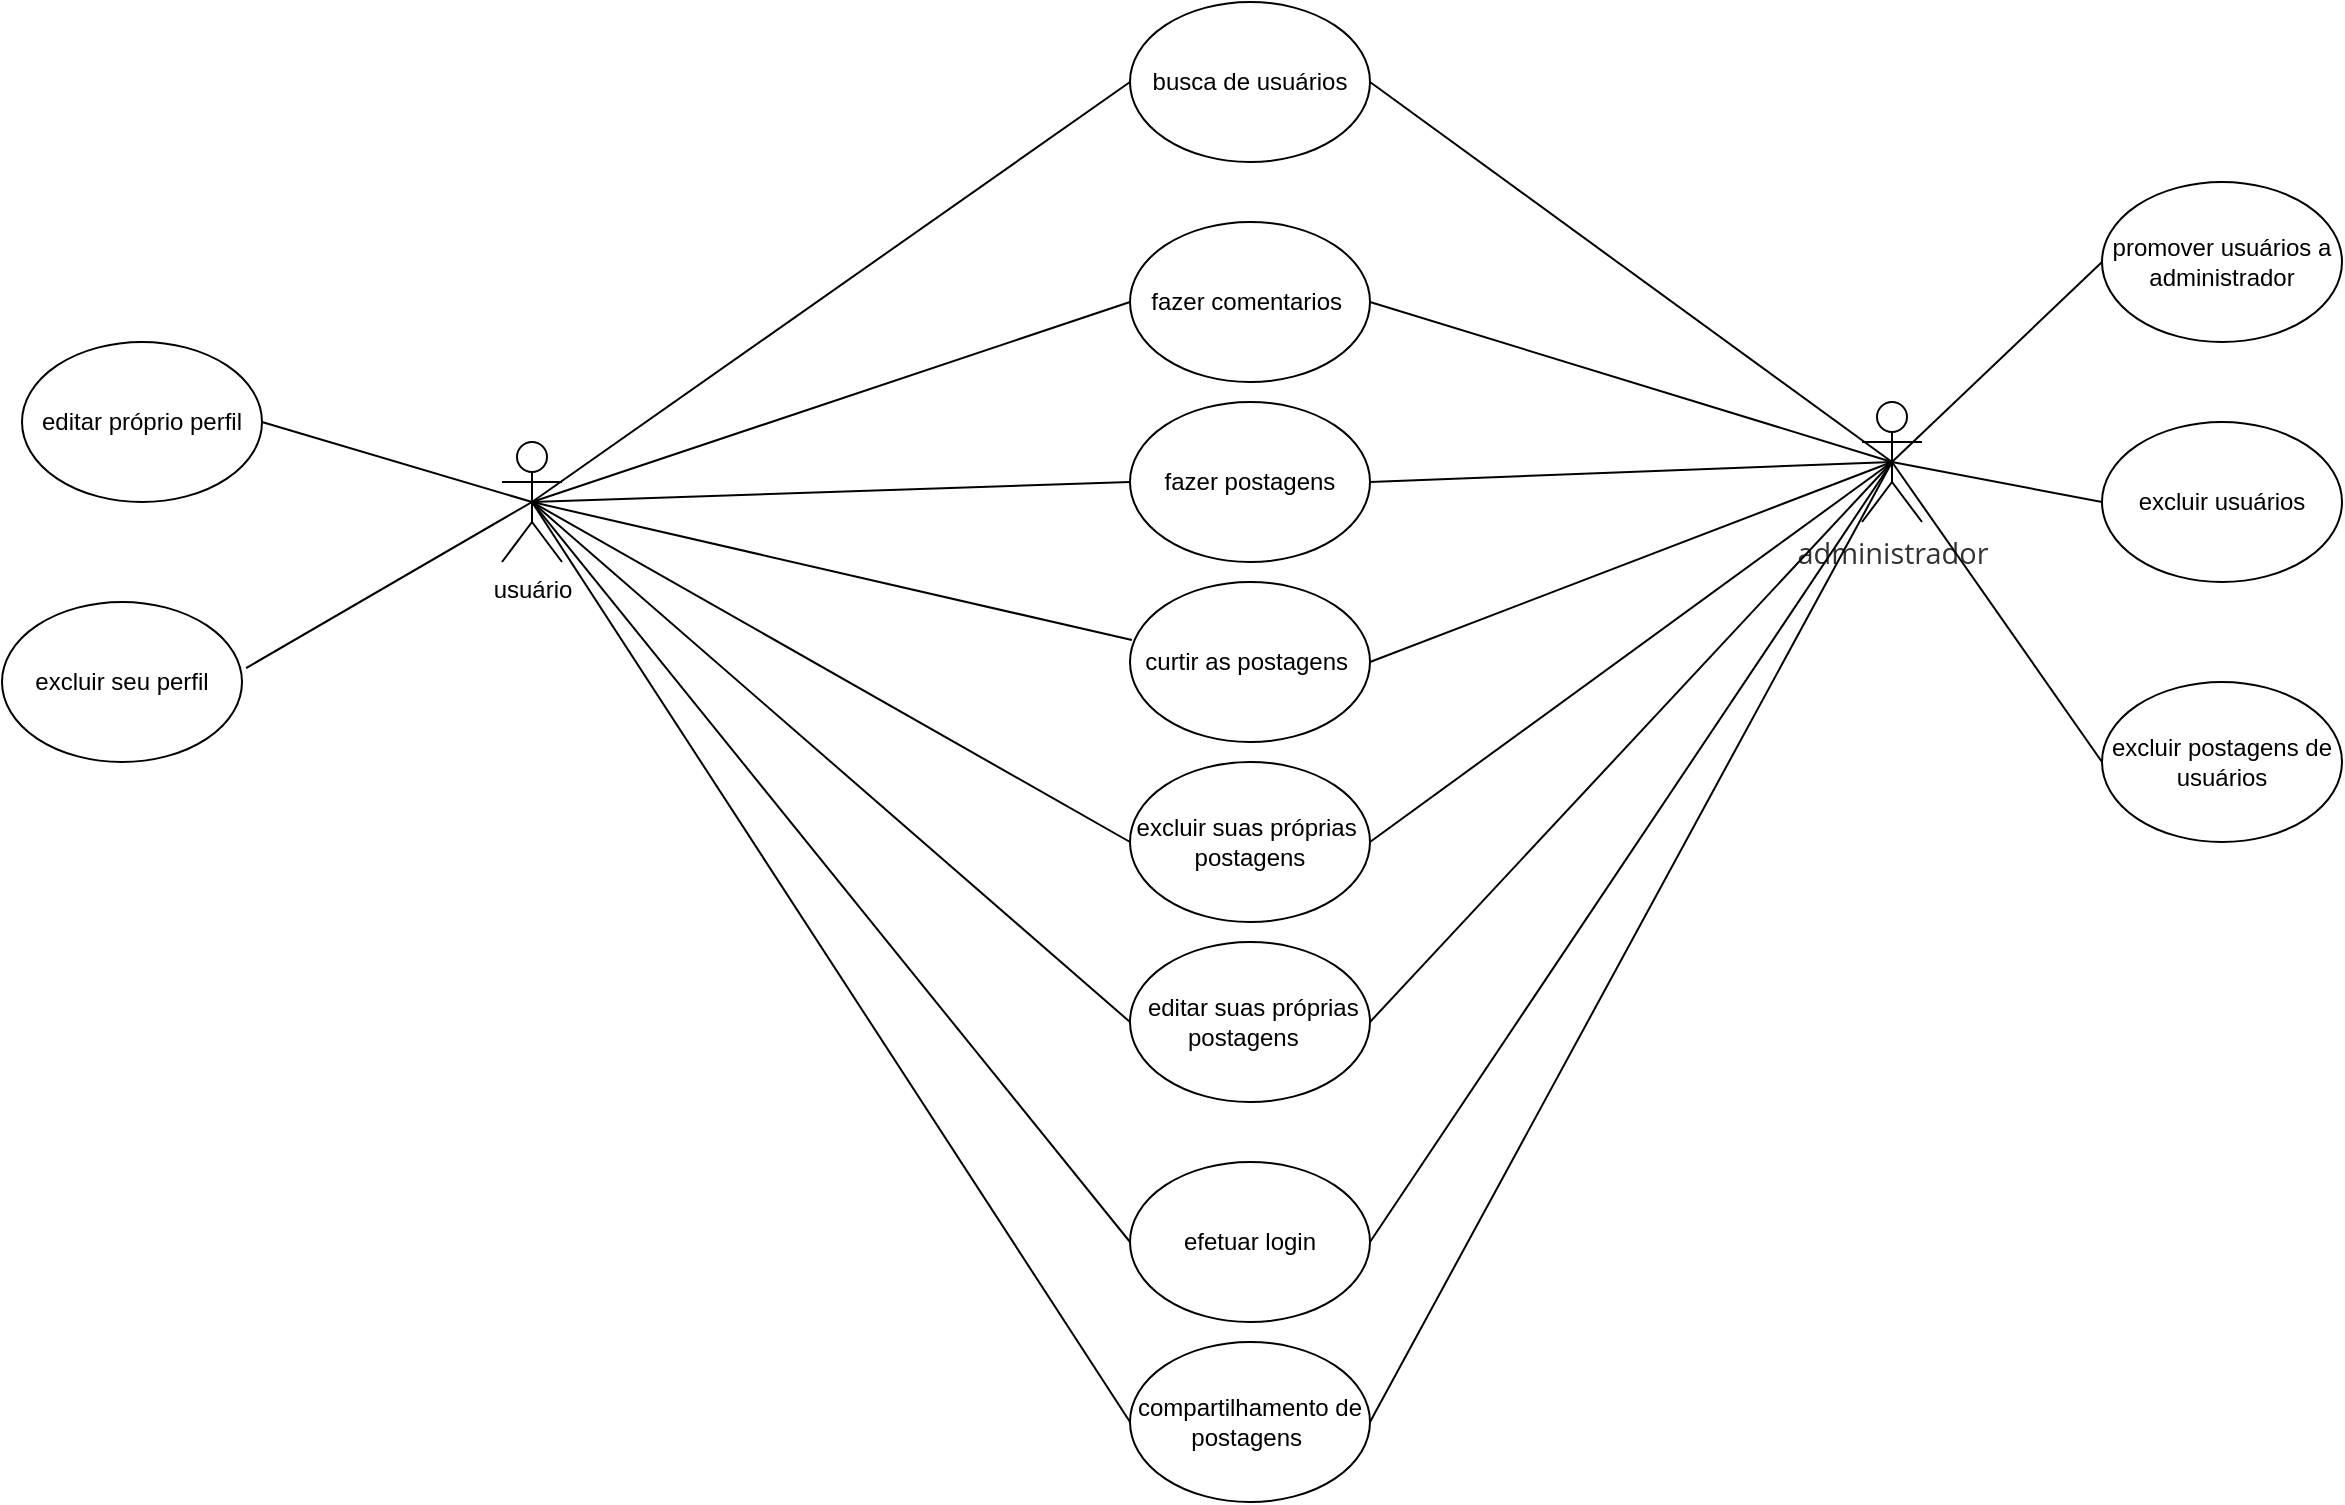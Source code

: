 <mxfile version="15.7.3" type="device"><diagram id="JbNTjwWWxFnjY8wktX--" name="Page-1"><mxGraphModel dx="2208" dy="833" grid="1" gridSize="10" guides="1" tooltips="1" connect="1" arrows="1" fold="1" page="1" pageScale="1" pageWidth="827" pageHeight="1169" math="0" shadow="0"><root><mxCell id="0"/><mxCell id="1" parent="0"/><mxCell id="-sllGBxUj46gNttn7v6H-1" value="usuário" style="shape=umlActor;verticalLabelPosition=bottom;verticalAlign=top;html=1;outlineConnect=0;" vertex="1" parent="1"><mxGeometry x="40" y="370" width="30" height="60" as="geometry"/></mxCell><mxCell id="-sllGBxUj46gNttn7v6H-2" value="&lt;span style=&quot;color: rgb(51 , 51 , 51) ; font-family: &amp;#34;open sans&amp;#34; , sans-serif ; font-size: 14.44px ; text-align: left ; background-color: rgb(255 , 255 , 255)&quot;&gt;administrador&lt;/span&gt;" style="shape=umlActor;verticalLabelPosition=bottom;verticalAlign=top;html=1;outlineConnect=0;" vertex="1" parent="1"><mxGeometry x="720" y="350" width="30" height="60" as="geometry"/></mxCell><mxCell id="-sllGBxUj46gNttn7v6H-5" value="&lt;span&gt;&amp;nbsp;editar suas próprias postagens&amp;nbsp;&amp;nbsp;&lt;/span&gt;" style="ellipse;whiteSpace=wrap;html=1;" vertex="1" parent="1"><mxGeometry x="354" y="620" width="120" height="80" as="geometry"/></mxCell><mxCell id="-sllGBxUj46gNttn7v6H-6" value="excluir suas próprias&amp;nbsp; postagens" style="ellipse;whiteSpace=wrap;html=1;" vertex="1" parent="1"><mxGeometry x="354" y="530" width="120" height="80" as="geometry"/></mxCell><mxCell id="-sllGBxUj46gNttn7v6H-7" value="editar próprio perfil" style="ellipse;whiteSpace=wrap;html=1;" vertex="1" parent="1"><mxGeometry x="-200" y="320" width="120" height="80" as="geometry"/></mxCell><mxCell id="-sllGBxUj46gNttn7v6H-9" value="promover usuários a administrador" style="ellipse;whiteSpace=wrap;html=1;" vertex="1" parent="1"><mxGeometry x="840" y="240" width="120" height="80" as="geometry"/></mxCell><mxCell id="-sllGBxUj46gNttn7v6H-10" value="fazer postagens" style="ellipse;whiteSpace=wrap;html=1;" vertex="1" parent="1"><mxGeometry x="354" y="350" width="120" height="80" as="geometry"/></mxCell><mxCell id="-sllGBxUj46gNttn7v6H-11" value="excluir usuários" style="ellipse;whiteSpace=wrap;html=1;" vertex="1" parent="1"><mxGeometry x="840" y="360" width="120" height="80" as="geometry"/></mxCell><mxCell id="-sllGBxUj46gNttn7v6H-29" value="efetuar login" style="ellipse;whiteSpace=wrap;html=1;" vertex="1" parent="1"><mxGeometry x="354" y="730" width="120" height="80" as="geometry"/></mxCell><mxCell id="-sllGBxUj46gNttn7v6H-32" value="fazer comentarios&amp;nbsp;" style="ellipse;whiteSpace=wrap;html=1;" vertex="1" parent="1"><mxGeometry x="354" y="260" width="120" height="80" as="geometry"/></mxCell><mxCell id="-sllGBxUj46gNttn7v6H-35" value="curtir as postagens&amp;nbsp;" style="ellipse;whiteSpace=wrap;html=1;" vertex="1" parent="1"><mxGeometry x="354" y="440" width="120" height="80" as="geometry"/></mxCell><mxCell id="-sllGBxUj46gNttn7v6H-36" value="excluir seu perfil" style="ellipse;whiteSpace=wrap;html=1;" vertex="1" parent="1"><mxGeometry x="-210" y="450" width="120" height="80" as="geometry"/></mxCell><mxCell id="-sllGBxUj46gNttn7v6H-37" value="excluir postagens de usuários" style="ellipse;whiteSpace=wrap;html=1;" vertex="1" parent="1"><mxGeometry x="840" y="490" width="120" height="80" as="geometry"/></mxCell><mxCell id="-sllGBxUj46gNttn7v6H-39" value="compartilhamento de postagens&amp;nbsp;" style="ellipse;whiteSpace=wrap;html=1;" vertex="1" parent="1"><mxGeometry x="354" y="820" width="120" height="80" as="geometry"/></mxCell><mxCell id="-sllGBxUj46gNttn7v6H-45" value="" style="endArrow=none;html=1;rounded=0;entryX=0;entryY=0.5;entryDx=0;entryDy=0;exitX=0.5;exitY=0.5;exitDx=0;exitDy=0;exitPerimeter=0;" edge="1" parent="1" source="-sllGBxUj46gNttn7v6H-1" target="-sllGBxUj46gNttn7v6H-39"><mxGeometry width="50" height="50" relative="1" as="geometry"><mxPoint x="210" y="790" as="sourcePoint"/><mxPoint x="260" y="740" as="targetPoint"/></mxGeometry></mxCell><mxCell id="-sllGBxUj46gNttn7v6H-46" value="" style="endArrow=none;html=1;rounded=0;entryX=0;entryY=0.5;entryDx=0;entryDy=0;exitX=0.5;exitY=0.5;exitDx=0;exitDy=0;exitPerimeter=0;" edge="1" parent="1" source="-sllGBxUj46gNttn7v6H-1" target="-sllGBxUj46gNttn7v6H-29"><mxGeometry width="50" height="50" relative="1" as="geometry"><mxPoint x="110" y="390" as="sourcePoint"/><mxPoint x="270" y="410" as="targetPoint"/></mxGeometry></mxCell><mxCell id="-sllGBxUj46gNttn7v6H-47" value="" style="endArrow=none;html=1;rounded=0;entryX=0;entryY=0.5;entryDx=0;entryDy=0;exitX=0.5;exitY=0.5;exitDx=0;exitDy=0;exitPerimeter=0;" edge="1" parent="1" source="-sllGBxUj46gNttn7v6H-1" target="-sllGBxUj46gNttn7v6H-5"><mxGeometry width="50" height="50" relative="1" as="geometry"><mxPoint x="230" y="500" as="sourcePoint"/><mxPoint x="280" y="450" as="targetPoint"/></mxGeometry></mxCell><mxCell id="-sllGBxUj46gNttn7v6H-49" value="busca de usuários" style="ellipse;whiteSpace=wrap;html=1;" vertex="1" parent="1"><mxGeometry x="354" y="150" width="120" height="80" as="geometry"/></mxCell><mxCell id="-sllGBxUj46gNttn7v6H-50" value="" style="endArrow=none;html=1;rounded=0;exitX=0;exitY=0.5;exitDx=0;exitDy=0;entryX=0.5;entryY=0.5;entryDx=0;entryDy=0;entryPerimeter=0;" edge="1" parent="1" source="-sllGBxUj46gNttn7v6H-6" target="-sllGBxUj46gNttn7v6H-1"><mxGeometry width="50" height="50" relative="1" as="geometry"><mxPoint x="200" y="450" as="sourcePoint"/><mxPoint x="250" y="400" as="targetPoint"/></mxGeometry></mxCell><mxCell id="-sllGBxUj46gNttn7v6H-51" value="" style="endArrow=none;html=1;rounded=0;entryX=0.008;entryY=0.363;entryDx=0;entryDy=0;entryPerimeter=0;exitX=0.5;exitY=0.5;exitDx=0;exitDy=0;exitPerimeter=0;" edge="1" parent="1" source="-sllGBxUj46gNttn7v6H-1" target="-sllGBxUj46gNttn7v6H-35"><mxGeometry width="50" height="50" relative="1" as="geometry"><mxPoint x="150" y="420" as="sourcePoint"/><mxPoint x="200" y="370" as="targetPoint"/></mxGeometry></mxCell><mxCell id="-sllGBxUj46gNttn7v6H-52" value="" style="endArrow=none;html=1;rounded=0;entryX=0;entryY=0.5;entryDx=0;entryDy=0;exitX=0.5;exitY=0.5;exitDx=0;exitDy=0;exitPerimeter=0;" edge="1" parent="1" source="-sllGBxUj46gNttn7v6H-1" target="-sllGBxUj46gNttn7v6H-10"><mxGeometry width="50" height="50" relative="1" as="geometry"><mxPoint x="240" y="390" as="sourcePoint"/><mxPoint x="290" y="340" as="targetPoint"/></mxGeometry></mxCell><mxCell id="-sllGBxUj46gNttn7v6H-53" value="" style="endArrow=none;html=1;rounded=0;entryX=0;entryY=0.5;entryDx=0;entryDy=0;exitX=0.5;exitY=0.5;exitDx=0;exitDy=0;exitPerimeter=0;" edge="1" parent="1" source="-sllGBxUj46gNttn7v6H-1" target="-sllGBxUj46gNttn7v6H-32"><mxGeometry width="50" height="50" relative="1" as="geometry"><mxPoint x="190" y="360" as="sourcePoint"/><mxPoint x="240" y="310" as="targetPoint"/></mxGeometry></mxCell><mxCell id="-sllGBxUj46gNttn7v6H-54" value="" style="endArrow=none;html=1;rounded=0;entryX=0;entryY=0.5;entryDx=0;entryDy=0;exitX=0.5;exitY=0.5;exitDx=0;exitDy=0;exitPerimeter=0;" edge="1" parent="1" source="-sllGBxUj46gNttn7v6H-1" target="-sllGBxUj46gNttn7v6H-49"><mxGeometry width="50" height="50" relative="1" as="geometry"><mxPoint x="220" y="320" as="sourcePoint"/><mxPoint x="270" y="270" as="targetPoint"/></mxGeometry></mxCell><mxCell id="-sllGBxUj46gNttn7v6H-56" value="" style="endArrow=none;html=1;rounded=0;entryX=0;entryY=0.5;entryDx=0;entryDy=0;exitX=0.5;exitY=0.5;exitDx=0;exitDy=0;exitPerimeter=0;" edge="1" parent="1" source="-sllGBxUj46gNttn7v6H-2" target="-sllGBxUj46gNttn7v6H-11"><mxGeometry width="50" height="50" relative="1" as="geometry"><mxPoint x="850" y="470" as="sourcePoint"/><mxPoint x="900" y="420" as="targetPoint"/></mxGeometry></mxCell><mxCell id="-sllGBxUj46gNttn7v6H-57" value="" style="endArrow=none;html=1;rounded=0;entryX=0;entryY=0.5;entryDx=0;entryDy=0;exitX=0.5;exitY=0.5;exitDx=0;exitDy=0;exitPerimeter=0;" edge="1" parent="1" source="-sllGBxUj46gNttn7v6H-2" target="-sllGBxUj46gNttn7v6H-37"><mxGeometry width="50" height="50" relative="1" as="geometry"><mxPoint x="560" y="570" as="sourcePoint"/><mxPoint x="610" y="520" as="targetPoint"/></mxGeometry></mxCell><mxCell id="-sllGBxUj46gNttn7v6H-58" value="" style="endArrow=none;html=1;rounded=0;entryX=0;entryY=0.5;entryDx=0;entryDy=0;exitX=0.5;exitY=0.5;exitDx=0;exitDy=0;exitPerimeter=0;" edge="1" parent="1" source="-sllGBxUj46gNttn7v6H-2" target="-sllGBxUj46gNttn7v6H-9"><mxGeometry width="50" height="50" relative="1" as="geometry"><mxPoint x="820" y="350" as="sourcePoint"/><mxPoint x="870" y="300" as="targetPoint"/></mxGeometry></mxCell><mxCell id="-sllGBxUj46gNttn7v6H-59" value="" style="endArrow=none;html=1;rounded=0;exitX=1.017;exitY=0.413;exitDx=0;exitDy=0;exitPerimeter=0;entryX=0.5;entryY=0.5;entryDx=0;entryDy=0;entryPerimeter=0;" edge="1" parent="1" source="-sllGBxUj46gNttn7v6H-36" target="-sllGBxUj46gNttn7v6H-1"><mxGeometry width="50" height="50" relative="1" as="geometry"><mxPoint x="-30" y="450" as="sourcePoint"/><mxPoint x="20" y="400" as="targetPoint"/></mxGeometry></mxCell><mxCell id="-sllGBxUj46gNttn7v6H-60" value="" style="endArrow=none;html=1;rounded=0;exitX=1;exitY=0.5;exitDx=0;exitDy=0;entryX=0.5;entryY=0.5;entryDx=0;entryDy=0;entryPerimeter=0;" edge="1" parent="1" source="-sllGBxUj46gNttn7v6H-7" target="-sllGBxUj46gNttn7v6H-1"><mxGeometry width="50" height="50" relative="1" as="geometry"><mxPoint x="-20" y="380" as="sourcePoint"/><mxPoint x="30" y="330" as="targetPoint"/></mxGeometry></mxCell><mxCell id="-sllGBxUj46gNttn7v6H-61" value="" style="endArrow=none;html=1;rounded=0;entryX=0.5;entryY=0.5;entryDx=0;entryDy=0;entryPerimeter=0;exitX=1;exitY=0.5;exitDx=0;exitDy=0;" edge="1" parent="1" source="-sllGBxUj46gNttn7v6H-39" target="-sllGBxUj46gNttn7v6H-2"><mxGeometry width="50" height="50" relative="1" as="geometry"><mxPoint x="530" y="860" as="sourcePoint"/><mxPoint x="670" y="620" as="targetPoint"/></mxGeometry></mxCell><mxCell id="-sllGBxUj46gNttn7v6H-62" value="" style="endArrow=none;html=1;rounded=0;entryX=0.5;entryY=0.5;entryDx=0;entryDy=0;entryPerimeter=0;exitX=1;exitY=0.5;exitDx=0;exitDy=0;" edge="1" parent="1" source="-sllGBxUj46gNttn7v6H-29" target="-sllGBxUj46gNttn7v6H-2"><mxGeometry width="50" height="50" relative="1" as="geometry"><mxPoint x="550" y="540" as="sourcePoint"/><mxPoint x="600" y="490" as="targetPoint"/></mxGeometry></mxCell><mxCell id="-sllGBxUj46gNttn7v6H-63" value="" style="endArrow=none;html=1;rounded=0;entryX=0.5;entryY=0.5;entryDx=0;entryDy=0;entryPerimeter=0;exitX=1;exitY=0.5;exitDx=0;exitDy=0;" edge="1" parent="1" source="-sllGBxUj46gNttn7v6H-5" target="-sllGBxUj46gNttn7v6H-2"><mxGeometry width="50" height="50" relative="1" as="geometry"><mxPoint x="540" y="480" as="sourcePoint"/><mxPoint x="590" y="430" as="targetPoint"/></mxGeometry></mxCell><mxCell id="-sllGBxUj46gNttn7v6H-64" value="" style="endArrow=none;html=1;rounded=0;entryX=0.5;entryY=0.5;entryDx=0;entryDy=0;entryPerimeter=0;exitX=1;exitY=0.5;exitDx=0;exitDy=0;" edge="1" parent="1" source="-sllGBxUj46gNttn7v6H-6" target="-sllGBxUj46gNttn7v6H-2"><mxGeometry width="50" height="50" relative="1" as="geometry"><mxPoint x="550" y="440" as="sourcePoint"/><mxPoint x="600" y="390" as="targetPoint"/></mxGeometry></mxCell><mxCell id="-sllGBxUj46gNttn7v6H-65" value="" style="endArrow=none;html=1;rounded=0;entryX=0.5;entryY=0.5;entryDx=0;entryDy=0;entryPerimeter=0;exitX=1;exitY=0.5;exitDx=0;exitDy=0;" edge="1" parent="1" source="-sllGBxUj46gNttn7v6H-35" target="-sllGBxUj46gNttn7v6H-2"><mxGeometry width="50" height="50" relative="1" as="geometry"><mxPoint x="560" y="410" as="sourcePoint"/><mxPoint x="610" y="360" as="targetPoint"/></mxGeometry></mxCell><mxCell id="-sllGBxUj46gNttn7v6H-66" value="" style="endArrow=none;html=1;rounded=0;entryX=1;entryY=0.5;entryDx=0;entryDy=0;exitX=0.5;exitY=0.5;exitDx=0;exitDy=0;exitPerimeter=0;" edge="1" parent="1" source="-sllGBxUj46gNttn7v6H-2" target="-sllGBxUj46gNttn7v6H-10"><mxGeometry width="50" height="50" relative="1" as="geometry"><mxPoint x="530" y="360" as="sourcePoint"/><mxPoint x="580" y="310" as="targetPoint"/></mxGeometry></mxCell><mxCell id="-sllGBxUj46gNttn7v6H-67" value="" style="endArrow=none;html=1;rounded=0;entryX=0.5;entryY=0.5;entryDx=0;entryDy=0;entryPerimeter=0;exitX=1;exitY=0.5;exitDx=0;exitDy=0;" edge="1" parent="1" source="-sllGBxUj46gNttn7v6H-32" target="-sllGBxUj46gNttn7v6H-2"><mxGeometry width="50" height="50" relative="1" as="geometry"><mxPoint x="540" y="320" as="sourcePoint"/><mxPoint x="590" y="270" as="targetPoint"/></mxGeometry></mxCell><mxCell id="-sllGBxUj46gNttn7v6H-69" value="" style="endArrow=none;html=1;rounded=0;exitX=1;exitY=0.5;exitDx=0;exitDy=0;entryX=0.5;entryY=0.5;entryDx=0;entryDy=0;entryPerimeter=0;" edge="1" parent="1" source="-sllGBxUj46gNttn7v6H-49" target="-sllGBxUj46gNttn7v6H-2"><mxGeometry width="50" height="50" relative="1" as="geometry"><mxPoint x="580" y="270" as="sourcePoint"/><mxPoint x="630" y="220" as="targetPoint"/></mxGeometry></mxCell></root></mxGraphModel></diagram></mxfile>